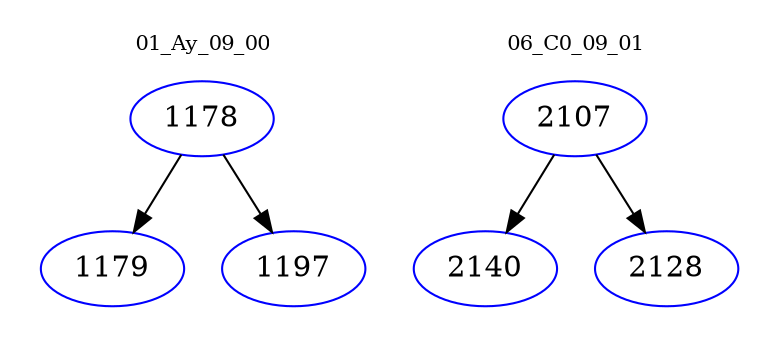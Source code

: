 digraph{
subgraph cluster_0 {
color = white
label = "01_Ay_09_00";
fontsize=10;
T0_1178 [label="1178", color="blue"]
T0_1178 -> T0_1179 [color="black"]
T0_1179 [label="1179", color="blue"]
T0_1178 -> T0_1197 [color="black"]
T0_1197 [label="1197", color="blue"]
}
subgraph cluster_1 {
color = white
label = "06_C0_09_01";
fontsize=10;
T1_2107 [label="2107", color="blue"]
T1_2107 -> T1_2140 [color="black"]
T1_2140 [label="2140", color="blue"]
T1_2107 -> T1_2128 [color="black"]
T1_2128 [label="2128", color="blue"]
}
}
